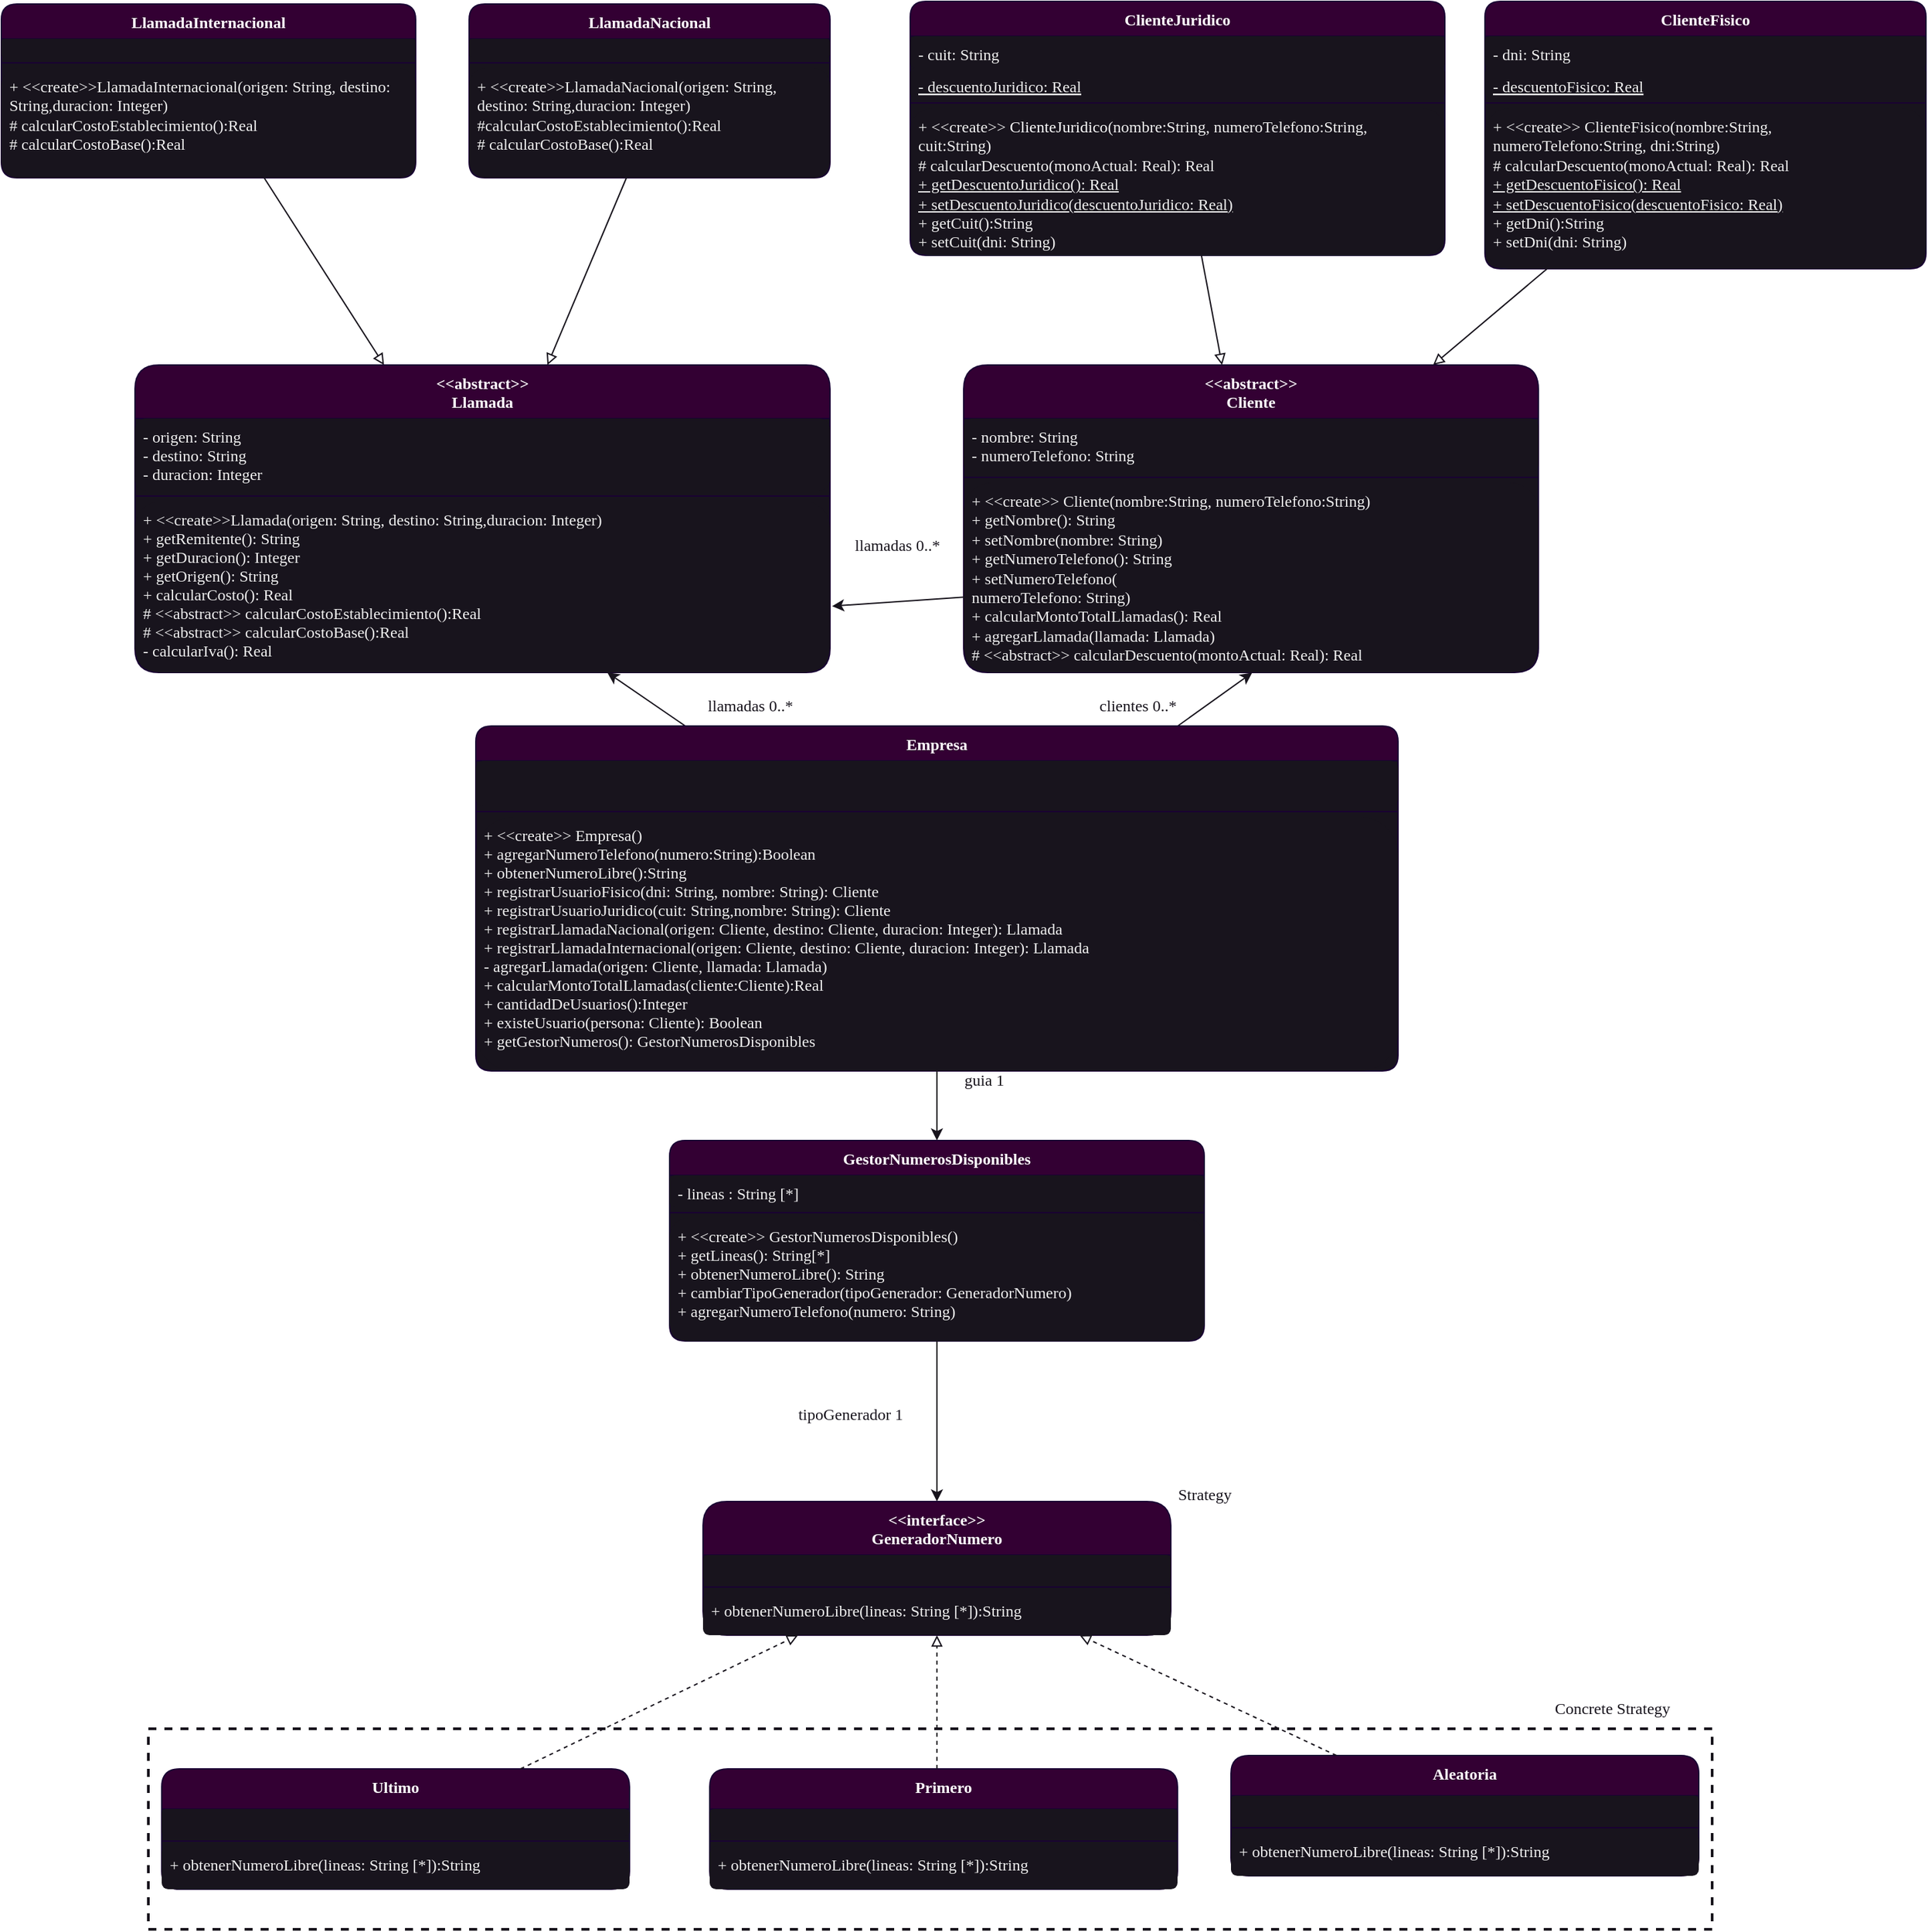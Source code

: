 <mxfile>
    <diagram id="ZDwx_2lt21PSLHX_r7NO" name="Page-1">
        <mxGraphModel dx="2689" dy="1533" grid="1" gridSize="10" guides="1" tooltips="1" connect="1" arrows="1" fold="1" page="1" pageScale="1" pageWidth="1169" pageHeight="827" background="#ffffff" math="0" shadow="0">
            <root>
                <mxCell id="0"/>
                <mxCell id="1" parent="0"/>
                <mxCell id="7" value="GestorNumerosDisponibles" style="swimlane;fontStyle=1;align=center;verticalAlign=top;childLayout=stackLayout;horizontal=1;startSize=26;horizontalStack=0;resizeParent=1;resizeParentMax=0;resizeLast=0;collapsible=1;marginBottom=0;fontFamily=JetBrains Mono;fontSource=https%3A%2F%2Ffonts.googleapis.com%2Fcss%3Ffamily%3DJetBrains%2BMono;swimlaneFillColor=#18141D;fillColor=#330033;fontColor=#ffffff;strokeColor=#190033;rounded=1;" parent="1" vertex="1">
                    <mxGeometry x="120" y="670" width="400" height="150" as="geometry"/>
                </mxCell>
                <mxCell id="8" value="- lineas : String [*]" style="text;strokeColor=none;fillColor=#18141D;align=left;verticalAlign=top;spacingLeft=4;spacingRight=4;overflow=hidden;rotatable=0;points=[[0,0.5],[1,0.5]];portConstraint=eastwest;fontFamily=JetBrains Mono;fontSource=https%3A%2F%2Ffonts.googleapis.com%2Fcss%3Ffamily%3DJetBrains%2BMono;rounded=1;fontColor=#F0F0F0;" parent="7" vertex="1">
                    <mxGeometry y="26" width="400" height="24" as="geometry"/>
                </mxCell>
                <mxCell id="9" value="" style="line;strokeWidth=1;fillColor=none;align=left;verticalAlign=middle;spacingTop=-1;spacingLeft=3;spacingRight=3;rotatable=0;labelPosition=right;points=[];portConstraint=eastwest;strokeColor=inherit;fontFamily=JetBrains Mono;fontSource=https%3A%2F%2Ffonts.googleapis.com%2Fcss%3Ffamily%3DJetBrains%2BMono;rounded=1;" parent="7" vertex="1">
                    <mxGeometry y="50" width="400" height="8" as="geometry"/>
                </mxCell>
                <mxCell id="10" value="+ &lt;&lt;create&gt;&gt; GestorNumerosDisponibles()&#10;+ getLineas(): String[*]&#10;+ obtenerNumeroLibre(): String&#10;+ cambiarTipoGenerador(tipoGenerador: GeneradorNumero)&#10;+ agregarNumeroTelefono(numero: String)" style="text;strokeColor=none;fillColor=#18141D;align=left;verticalAlign=top;spacingLeft=4;spacingRight=4;overflow=hidden;rotatable=0;points=[[0,0.5],[1,0.5]];portConstraint=eastwest;fontFamily=JetBrains Mono;fontSource=https%3A%2F%2Ffonts.googleapis.com%2Fcss%3Ffamily%3DJetBrains%2BMono;rounded=1;fontColor=#F0F0F0;" parent="7" vertex="1">
                    <mxGeometry y="58" width="400" height="92" as="geometry"/>
                </mxCell>
                <mxCell id="12" value="&lt;&lt;abstract&gt;&gt;&#10;Llamada" style="swimlane;fontStyle=1;align=center;verticalAlign=top;childLayout=stackLayout;horizontal=1;startSize=40;horizontalStack=0;resizeParent=1;resizeParentMax=0;resizeLast=0;collapsible=1;marginBottom=0;fontFamily=JetBrains Mono;fontSource=https%3A%2F%2Ffonts.googleapis.com%2Fcss%3Ffamily%3DJetBrains%2BMono;swimlaneFillColor=#18141D;fillColor=#330033;fontColor=#ffffff;strokeColor=#190033;rounded=1;" parent="1" vertex="1">
                    <mxGeometry x="-280" y="90" width="520" height="230" as="geometry"/>
                </mxCell>
                <mxCell id="13" value="- origen: String&#10;- destino: String&#10;- duracion: Integer" style="text;strokeColor=none;fillColor=#18141D;align=left;verticalAlign=top;spacingLeft=4;spacingRight=4;overflow=hidden;rotatable=0;points=[[0,0.5],[1,0.5]];portConstraint=eastwest;fontFamily=JetBrains Mono;fontSource=https%3A%2F%2Ffonts.googleapis.com%2Fcss%3Ffamily%3DJetBrains%2BMono;rounded=1;fontColor=#F0F0F0;" parent="12" vertex="1">
                    <mxGeometry y="40" width="520" height="54" as="geometry"/>
                </mxCell>
                <mxCell id="14" value="" style="line;strokeWidth=1;fillColor=none;align=left;verticalAlign=middle;spacingTop=-1;spacingLeft=3;spacingRight=3;rotatable=0;labelPosition=right;points=[];portConstraint=eastwest;strokeColor=inherit;fontFamily=JetBrains Mono;fontSource=https%3A%2F%2Ffonts.googleapis.com%2Fcss%3Ffamily%3DJetBrains%2BMono;rounded=1;" parent="12" vertex="1">
                    <mxGeometry y="94" width="520" height="8" as="geometry"/>
                </mxCell>
                <mxCell id="15" value="+ &lt;&lt;create&gt;&gt;Llamada(origen: String, destino: String,duracion: Integer)&#10;+ getRemitente(): String&#10;+ getDuracion(): Integer&#10;+ getOrigen(): String&#10;+ calcularCosto(): Real&#10;# &lt;&lt;abstract&gt;&gt; calcularCostoEstablecimiento():Real&#10;# &lt;&lt;abstract&gt;&gt; calcularCostoBase():Real&#10;- calcularIva(): Real" style="text;strokeColor=none;fillColor=#18141D;align=left;verticalAlign=top;spacingLeft=4;spacingRight=4;overflow=hidden;rotatable=0;points=[[0,0.5],[1,0.5]];portConstraint=eastwest;fontFamily=JetBrains Mono;fontSource=https%3A%2F%2Ffonts.googleapis.com%2Fcss%3Ffamily%3DJetBrains%2BMono;rounded=1;fontColor=#F0F0F0;" parent="12" vertex="1">
                    <mxGeometry y="102" width="520" height="128" as="geometry"/>
                </mxCell>
                <mxCell id="16" value="&lt;&lt;abstract&gt;&gt;&#10;Cliente" style="swimlane;fontStyle=1;align=center;verticalAlign=top;childLayout=stackLayout;horizontal=1;startSize=40;horizontalStack=0;resizeParent=1;resizeParentMax=0;resizeLast=0;collapsible=1;marginBottom=0;fontFamily=JetBrains Mono;fontSource=https%3A%2F%2Ffonts.googleapis.com%2Fcss%3Ffamily%3DJetBrains%2BMono;swimlaneFillColor=#18141D;fillColor=#330033;fontColor=#ffffff;strokeColor=#190033;gradientColor=none;rounded=1;labelBackgroundColor=none;labelBorderColor=none;" parent="1" vertex="1">
                    <mxGeometry x="340" y="90" width="430" height="230" as="geometry"/>
                </mxCell>
                <mxCell id="17" value="- nombre: String&#10;- numeroTelefono: String" style="text;strokeColor=none;fillColor=#18141D;align=left;verticalAlign=top;spacingLeft=4;spacingRight=4;overflow=hidden;rotatable=0;points=[[0,0.5],[1,0.5]];portConstraint=eastwest;fontFamily=JetBrains Mono;fontSource=https%3A%2F%2Ffonts.googleapis.com%2Fcss%3Ffamily%3DJetBrains%2BMono;rounded=1;fontColor=#F0F0F0;" parent="16" vertex="1">
                    <mxGeometry y="40" width="430" height="40" as="geometry"/>
                </mxCell>
                <mxCell id="18" value="" style="line;strokeWidth=1;fillColor=none;align=left;verticalAlign=middle;spacingTop=-1;spacingLeft=3;spacingRight=3;rotatable=0;labelPosition=right;points=[];portConstraint=eastwest;strokeColor=inherit;fontFamily=JetBrains Mono;fontSource=https%3A%2F%2Ffonts.googleapis.com%2Fcss%3Ffamily%3DJetBrains%2BMono;rounded=1;" parent="16" vertex="1">
                    <mxGeometry y="80" width="430" height="8" as="geometry"/>
                </mxCell>
                <mxCell id="19" value="+ &amp;lt;&amp;lt;create&amp;gt;&amp;gt; Cliente(nombre:String, numeroTelefono:String)&lt;br&gt;+ getNombre(): String&lt;br&gt;+ setNombre(nombre: String)&lt;br&gt;+ getNumeroTelefono(): String&lt;br&gt;+ setNumeroTelefono(&lt;br&gt;numeroTelefono: String)&lt;br&gt;+ calcularMontoTotalLlamadas(): Real&lt;br&gt;+ agregarLlamada(llamada: Llamada)&lt;br&gt;# &amp;lt;&amp;lt;abstract&amp;gt;&amp;gt; calcularDescuento(montoActual: Real): Real" style="text;strokeColor=none;fillColor=#18141D;align=left;verticalAlign=top;spacingLeft=4;spacingRight=4;overflow=hidden;rotatable=0;points=[[0,0.5],[1,0.5]];portConstraint=eastwest;fontFamily=JetBrains Mono;fontSource=https%3A%2F%2Ffonts.googleapis.com%2Fcss%3Ffamily%3DJetBrains%2BMono;rounded=1;labelBackgroundColor=none;labelBorderColor=none;html=1;fontColor=#F0F0F0;" parent="16" vertex="1">
                    <mxGeometry y="88" width="430" height="142" as="geometry"/>
                </mxCell>
                <mxCell id="40" style="edgeStyle=none;html=1;labelBackgroundColor=#FFFFFF;strokeColor=#18141D;fontColor=#F0F0F0;" parent="1" source="20" target="15" edge="1">
                    <mxGeometry relative="1" as="geometry"/>
                </mxCell>
                <mxCell id="41" style="edgeStyle=none;html=1;entryX=0.502;entryY=1.001;entryDx=0;entryDy=0;entryPerimeter=0;labelBackgroundColor=#FFFFFF;strokeColor=#18141D;fontColor=#F0F0F0;" parent="1" source="20" target="19" edge="1">
                    <mxGeometry relative="1" as="geometry"/>
                </mxCell>
                <mxCell id="20" value="Empresa" style="swimlane;fontStyle=1;align=center;verticalAlign=top;childLayout=stackLayout;horizontal=1;startSize=26;horizontalStack=0;resizeParent=1;resizeParentMax=0;resizeLast=0;collapsible=1;marginBottom=0;fontFamily=JetBrains Mono;fontSource=https%3A%2F%2Ffonts.googleapis.com%2Fcss%3Ffamily%3DJetBrains%2BMono;swimlaneFillColor=#18141D;fillColor=#330033;fontColor=#FFFFFF;strokeColor=#190033;rounded=1;" parent="1" vertex="1">
                    <mxGeometry x="-25" y="360" width="690" height="258" as="geometry"/>
                </mxCell>
                <mxCell id="21" value="" style="text;strokeColor=none;fillColor=#18141D;align=left;verticalAlign=top;spacingLeft=4;spacingRight=4;overflow=hidden;rotatable=0;points=[[0,0.5],[1,0.5]];portConstraint=eastwest;fontFamily=JetBrains Mono;fontSource=https%3A%2F%2Ffonts.googleapis.com%2Fcss%3Ffamily%3DJetBrains%2BMono;rounded=1;fontColor=#F0F0F0;" parent="20" vertex="1">
                    <mxGeometry y="26" width="690" height="34" as="geometry"/>
                </mxCell>
                <mxCell id="22" value="" style="line;strokeWidth=1;fillColor=none;align=left;verticalAlign=middle;spacingTop=-1;spacingLeft=3;spacingRight=3;rotatable=0;labelPosition=right;points=[];portConstraint=eastwest;strokeColor=inherit;fontFamily=JetBrains Mono;fontSource=https%3A%2F%2Ffonts.googleapis.com%2Fcss%3Ffamily%3DJetBrains%2BMono;rounded=1;" parent="20" vertex="1">
                    <mxGeometry y="60" width="690" height="8" as="geometry"/>
                </mxCell>
                <mxCell id="23" value="+ &lt;&lt;create&gt;&gt; Empresa()&#10;+ agregarNumeroTelefono(numero:String):Boolean&#10;+ obtenerNumeroLibre():String&#10;+ registrarUsuarioFisico(dni: String, nombre: String): Cliente&#10;+ registrarUsuarioJuridico(cuit: String,nombre: String): Cliente&#10;+ registrarLlamadaNacional(origen: Cliente, destino: Cliente, duracion: Integer): Llamada&#10;+ registrarLlamadaInternacional(origen: Cliente, destino: Cliente, duracion: Integer): Llamada&#10;- agregarLlamada(origen: Cliente, llamada: Llamada)&#10;+ calcularMontoTotalLlamadas(cliente:Cliente):Real&#10;+ cantidadDeUsuarios():Integer&#10;+ existeUsuario(persona: Cliente): Boolean&#10;+ getGestorNumeros(): GestorNumerosDisponibles" style="text;strokeColor=none;fillColor=#18141D;align=left;verticalAlign=top;spacingLeft=4;spacingRight=4;overflow=hidden;rotatable=0;points=[[0,0.5],[1,0.5]];portConstraint=eastwest;fontFamily=JetBrains Mono;fontSource=https%3A%2F%2Ffonts.googleapis.com%2Fcss%3Ffamily%3DJetBrains%2BMono;rounded=1;shadow=0;glass=0;fontColor=#F0F0F0;" parent="20" vertex="1">
                    <mxGeometry y="68" width="690" height="190" as="geometry"/>
                </mxCell>
                <mxCell id="25" value="llamadas 0..*" style="text;html=1;align=center;verticalAlign=middle;resizable=0;points=[];autosize=1;strokeColor=none;fillColor=none;fontFamily=JetBrains Mono;fontColor=#18141D;fontSource=https%3A%2F%2Ffonts.googleapis.com%2Fcss%3Ffamily%3DJetBrains%2BMono;rounded=1;" parent="1" vertex="1">
                    <mxGeometry x="230" y="210" width="120" height="30" as="geometry"/>
                </mxCell>
                <mxCell id="30" style="edgeStyle=none;html=1;entryX=1.003;entryY=0.612;entryDx=0;entryDy=0;entryPerimeter=0;fontFamily=JetBrains Mono;fontSource=https%3A%2F%2Ffonts.googleapis.com%2Fcss%3Ffamily%3DJetBrains%2BMono;fontColor=#FFFFFF;labelBackgroundColor=#FFFFFF;rounded=1;strokeColor=#18141D;" parent="1" source="19" target="15" edge="1">
                    <mxGeometry relative="1" as="geometry"/>
                </mxCell>
                <mxCell id="33" value="clientes 0..*" style="text;html=1;align=center;verticalAlign=middle;resizable=0;points=[];autosize=1;strokeColor=none;fillColor=none;fontFamily=JetBrains Mono;fontColor=#18141D;fontSource=https%3A%2F%2Ffonts.googleapis.com%2Fcss%3Ffamily%3DJetBrains%2BMono;rounded=1;" parent="1" vertex="1">
                    <mxGeometry x="410" y="330" width="120" height="30" as="geometry"/>
                </mxCell>
                <mxCell id="37" value="guia 1" style="text;html=1;align=center;verticalAlign=middle;resizable=0;points=[];autosize=1;strokeColor=none;fillColor=none;fontFamily=JetBrains Mono;fontColor=#18141D;fontSource=https%3A%2F%2Ffonts.googleapis.com%2Fcss%3Ffamily%3DJetBrains%2BMono;rounded=1;" parent="1" vertex="1">
                    <mxGeometry x="320" y="610" width="70" height="30" as="geometry"/>
                </mxCell>
                <mxCell id="38" value="llamadas 0..*" style="text;html=1;align=center;verticalAlign=middle;resizable=0;points=[];autosize=1;strokeColor=none;fillColor=none;fontFamily=JetBrains Mono;fontColor=#18141D;fontSource=https%3A%2F%2Ffonts.googleapis.com%2Fcss%3Ffamily%3DJetBrains%2BMono;rounded=1;labelBackgroundColor=none;" parent="1" vertex="1">
                    <mxGeometry x="120" y="330" width="120" height="30" as="geometry"/>
                </mxCell>
                <mxCell id="42" style="edgeStyle=none;html=1;labelBackgroundColor=#FFFFFF;strokeColor=#18141D;fontColor=#18141D;" parent="1" source="23" target="7" edge="1">
                    <mxGeometry relative="1" as="geometry"/>
                </mxCell>
                <mxCell id="43" value="&lt;&lt;interface&gt;&gt;&#10;GeneradorNumero" style="swimlane;fontStyle=1;align=center;verticalAlign=top;childLayout=stackLayout;horizontal=1;startSize=40;horizontalStack=0;resizeParent=1;resizeParentMax=0;resizeLast=0;collapsible=1;marginBottom=0;fontFamily=JetBrains Mono;fontSource=https%3A%2F%2Ffonts.googleapis.com%2Fcss%3Ffamily%3DJetBrains%2BMono;swimlaneFillColor=#18141D;fillColor=#330033;fontColor=#ffffff;strokeColor=#190033;rounded=1;" parent="1" vertex="1">
                    <mxGeometry x="145" y="940" width="350" height="100" as="geometry"/>
                </mxCell>
                <mxCell id="44" value="" style="text;strokeColor=none;fillColor=#18141D;align=left;verticalAlign=top;spacingLeft=4;spacingRight=4;overflow=hidden;rotatable=0;points=[[0,0.5],[1,0.5]];portConstraint=eastwest;fontFamily=JetBrains Mono;fontSource=https%3A%2F%2Ffonts.googleapis.com%2Fcss%3Ffamily%3DJetBrains%2BMono;rounded=1;fontColor=#F0F0F0;" parent="43" vertex="1">
                    <mxGeometry y="40" width="350" height="20" as="geometry"/>
                </mxCell>
                <mxCell id="45" value="" style="line;strokeWidth=1;fillColor=none;align=left;verticalAlign=middle;spacingTop=-1;spacingLeft=3;spacingRight=3;rotatable=0;labelPosition=right;points=[];portConstraint=eastwest;strokeColor=inherit;fontFamily=JetBrains Mono;fontSource=https%3A%2F%2Ffonts.googleapis.com%2Fcss%3Ffamily%3DJetBrains%2BMono;rounded=1;" parent="43" vertex="1">
                    <mxGeometry y="60" width="350" height="8" as="geometry"/>
                </mxCell>
                <mxCell id="46" value="+ obtenerNumeroLibre(lineas: String [*]):String" style="text;strokeColor=none;fillColor=#18141D;align=left;verticalAlign=top;spacingLeft=4;spacingRight=4;overflow=hidden;rotatable=0;points=[[0,0.5],[1,0.5]];portConstraint=eastwest;fontFamily=JetBrains Mono;fontSource=https%3A%2F%2Ffonts.googleapis.com%2Fcss%3Ffamily%3DJetBrains%2BMono;rounded=1;fontColor=#F0F0F0;" parent="43" vertex="1">
                    <mxGeometry y="68" width="350" height="32" as="geometry"/>
                </mxCell>
                <mxCell id="47" style="edgeStyle=none;html=1;labelBackgroundColor=#FFFFFF;strokeColor=#18141D;fontColor=#18141D;" parent="1" source="7" target="43" edge="1">
                    <mxGeometry relative="1" as="geometry">
                        <mxPoint x="470" y="730" as="sourcePoint"/>
                        <mxPoint x="470" y="800" as="targetPoint"/>
                    </mxGeometry>
                </mxCell>
                <mxCell id="48" value="tipoGenerador 1" style="text;html=1;align=center;verticalAlign=middle;resizable=0;points=[];autosize=1;strokeColor=none;fillColor=none;fontFamily=JetBrains Mono;fontColor=#18141D;fontSource=https%3A%2F%2Ffonts.googleapis.com%2Fcss%3Ffamily%3DJetBrains%2BMono;rounded=1;" parent="1" vertex="1">
                    <mxGeometry x="190" y="860" width="130" height="30" as="geometry"/>
                </mxCell>
                <mxCell id="49" value="Primero" style="swimlane;fontStyle=1;align=center;verticalAlign=top;childLayout=stackLayout;horizontal=1;startSize=30;horizontalStack=0;resizeParent=1;resizeParentMax=0;resizeLast=0;collapsible=1;marginBottom=0;fontFamily=JetBrains Mono;fontSource=https%3A%2F%2Ffonts.googleapis.com%2Fcss%3Ffamily%3DJetBrains%2BMono;swimlaneFillColor=#18141D;fillColor=#330033;fontColor=#ffffff;strokeColor=#190033;rounded=1;" parent="1" vertex="1">
                    <mxGeometry x="150" y="1140" width="350" height="90" as="geometry"/>
                </mxCell>
                <mxCell id="61" style="edgeStyle=none;html=1;labelBackgroundColor=#FFFFFF;strokeColor=#18141D;fontColor=#18141D;exitX=1;exitY=0.5;exitDx=0;exitDy=0;endArrow=block;endFill=0;dashed=1;" parent="49" target="43" edge="1">
                    <mxGeometry relative="1" as="geometry">
                        <mxPoint x="170" as="sourcePoint"/>
                        <mxPoint x="360" as="targetPoint"/>
                    </mxGeometry>
                </mxCell>
                <mxCell id="50" value="" style="text;strokeColor=none;fillColor=#18141D;align=left;verticalAlign=top;spacingLeft=4;spacingRight=4;overflow=hidden;rotatable=0;points=[[0,0.5],[1,0.5]];portConstraint=eastwest;fontFamily=JetBrains Mono;fontSource=https%3A%2F%2Ffonts.googleapis.com%2Fcss%3Ffamily%3DJetBrains%2BMono;rounded=1;fontColor=#F0F0F0;" parent="49" vertex="1">
                    <mxGeometry y="30" width="350" height="20" as="geometry"/>
                </mxCell>
                <mxCell id="51" value="" style="line;strokeWidth=1;fillColor=none;align=left;verticalAlign=middle;spacingTop=-1;spacingLeft=3;spacingRight=3;rotatable=0;labelPosition=right;points=[];portConstraint=eastwest;strokeColor=inherit;fontFamily=JetBrains Mono;fontSource=https%3A%2F%2Ffonts.googleapis.com%2Fcss%3Ffamily%3DJetBrains%2BMono;rounded=1;" parent="49" vertex="1">
                    <mxGeometry y="50" width="350" height="8" as="geometry"/>
                </mxCell>
                <mxCell id="52" value="+ obtenerNumeroLibre(lineas: String [*]):String" style="text;strokeColor=none;fillColor=#18141D;align=left;verticalAlign=top;spacingLeft=4;spacingRight=4;overflow=hidden;rotatable=0;points=[[0,0.5],[1,0.5]];portConstraint=eastwest;fontFamily=JetBrains Mono;fontSource=https%3A%2F%2Ffonts.googleapis.com%2Fcss%3Ffamily%3DJetBrains%2BMono;rounded=1;fontColor=#F0F0F0;" parent="49" vertex="1">
                    <mxGeometry y="58" width="350" height="32" as="geometry"/>
                </mxCell>
                <mxCell id="53" value="Ultimo" style="swimlane;fontStyle=1;align=center;verticalAlign=top;childLayout=stackLayout;horizontal=1;startSize=30;horizontalStack=0;resizeParent=1;resizeParentMax=0;resizeLast=0;collapsible=1;marginBottom=0;fontFamily=JetBrains Mono;fontSource=https%3A%2F%2Ffonts.googleapis.com%2Fcss%3Ffamily%3DJetBrains%2BMono;swimlaneFillColor=#18141D;fillColor=#330033;fontColor=#ffffff;strokeColor=#190033;rounded=1;" parent="1" vertex="1">
                    <mxGeometry x="-260" y="1140" width="350" height="90" as="geometry"/>
                </mxCell>
                <mxCell id="54" value="" style="text;strokeColor=none;fillColor=#18141D;align=left;verticalAlign=top;spacingLeft=4;spacingRight=4;overflow=hidden;rotatable=0;points=[[0,0.5],[1,0.5]];portConstraint=eastwest;fontFamily=JetBrains Mono;fontSource=https%3A%2F%2Ffonts.googleapis.com%2Fcss%3Ffamily%3DJetBrains%2BMono;rounded=1;fontColor=#F0F0F0;" parent="53" vertex="1">
                    <mxGeometry y="30" width="350" height="20" as="geometry"/>
                </mxCell>
                <mxCell id="55" value="" style="line;strokeWidth=1;fillColor=none;align=left;verticalAlign=middle;spacingTop=-1;spacingLeft=3;spacingRight=3;rotatable=0;labelPosition=right;points=[];portConstraint=eastwest;strokeColor=inherit;fontFamily=JetBrains Mono;fontSource=https%3A%2F%2Ffonts.googleapis.com%2Fcss%3Ffamily%3DJetBrains%2BMono;rounded=1;" parent="53" vertex="1">
                    <mxGeometry y="50" width="350" height="8" as="geometry"/>
                </mxCell>
                <mxCell id="56" value="+ obtenerNumeroLibre(lineas: String [*]):String" style="text;strokeColor=none;fillColor=#18141D;align=left;verticalAlign=top;spacingLeft=4;spacingRight=4;overflow=hidden;rotatable=0;points=[[0,0.5],[1,0.5]];portConstraint=eastwest;fontFamily=JetBrains Mono;fontSource=https%3A%2F%2Ffonts.googleapis.com%2Fcss%3Ffamily%3DJetBrains%2BMono;rounded=1;fontColor=#F0F0F0;" parent="53" vertex="1">
                    <mxGeometry y="58" width="350" height="32" as="geometry"/>
                </mxCell>
                <mxCell id="57" value="Aleatoria" style="swimlane;fontStyle=1;align=center;verticalAlign=top;childLayout=stackLayout;horizontal=1;startSize=30;horizontalStack=0;resizeParent=1;resizeParentMax=0;resizeLast=0;collapsible=1;marginBottom=0;fontFamily=JetBrains Mono;fontSource=https%3A%2F%2Ffonts.googleapis.com%2Fcss%3Ffamily%3DJetBrains%2BMono;swimlaneFillColor=#18141D;fillColor=#330033;fontColor=#ffffff;strokeColor=#190033;rounded=1;" parent="1" vertex="1">
                    <mxGeometry x="540" y="1130" width="350" height="90" as="geometry"/>
                </mxCell>
                <mxCell id="58" value="" style="text;strokeColor=none;fillColor=#18141D;align=left;verticalAlign=top;spacingLeft=4;spacingRight=4;overflow=hidden;rotatable=0;points=[[0,0.5],[1,0.5]];portConstraint=eastwest;fontFamily=JetBrains Mono;fontSource=https%3A%2F%2Ffonts.googleapis.com%2Fcss%3Ffamily%3DJetBrains%2BMono;rounded=1;fontColor=#F0F0F0;" parent="57" vertex="1">
                    <mxGeometry y="30" width="350" height="20" as="geometry"/>
                </mxCell>
                <mxCell id="59" value="" style="line;strokeWidth=1;fillColor=none;align=left;verticalAlign=middle;spacingTop=-1;spacingLeft=3;spacingRight=3;rotatable=0;labelPosition=right;points=[];portConstraint=eastwest;strokeColor=inherit;fontFamily=JetBrains Mono;fontSource=https%3A%2F%2Ffonts.googleapis.com%2Fcss%3Ffamily%3DJetBrains%2BMono;rounded=1;" parent="57" vertex="1">
                    <mxGeometry y="50" width="350" height="8" as="geometry"/>
                </mxCell>
                <mxCell id="60" value="+ obtenerNumeroLibre(lineas: String [*]):String" style="text;strokeColor=none;fillColor=#18141D;align=left;verticalAlign=top;spacingLeft=4;spacingRight=4;overflow=hidden;rotatable=0;points=[[0,0.5],[1,0.5]];portConstraint=eastwest;fontFamily=JetBrains Mono;fontSource=https%3A%2F%2Ffonts.googleapis.com%2Fcss%3Ffamily%3DJetBrains%2BMono;rounded=1;fontColor=#F0F0F0;" parent="57" vertex="1">
                    <mxGeometry y="58" width="350" height="32" as="geometry"/>
                </mxCell>
                <mxCell id="62" style="edgeStyle=none;html=1;labelBackgroundColor=#FFFFFF;strokeColor=#18141D;fontColor=#18141D;endArrow=block;endFill=0;dashed=1;" parent="1" source="53" target="43" edge="1">
                    <mxGeometry relative="1" as="geometry">
                        <mxPoint x="479.76" y="890" as="sourcePoint"/>
                        <mxPoint x="479.66" y="789.992" as="targetPoint"/>
                    </mxGeometry>
                </mxCell>
                <mxCell id="63" style="edgeStyle=none;html=1;labelBackgroundColor=#FFFFFF;strokeColor=#18141D;fontColor=#18141D;endArrow=block;endFill=0;dashed=1;" parent="1" source="57" target="43" edge="1">
                    <mxGeometry relative="1" as="geometry">
                        <mxPoint x="1230.0" y="890" as="sourcePoint"/>
                        <mxPoint x="990" y="820" as="targetPoint"/>
                    </mxGeometry>
                </mxCell>
                <mxCell id="65" value="LlamadaNacional" style="swimlane;fontStyle=1;align=center;verticalAlign=top;childLayout=stackLayout;horizontal=1;startSize=26;horizontalStack=0;resizeParent=1;resizeParentMax=0;resizeLast=0;collapsible=1;marginBottom=0;fontFamily=JetBrains Mono;fontSource=https%3A%2F%2Ffonts.googleapis.com%2Fcss%3Ffamily%3DJetBrains%2BMono;swimlaneFillColor=#18141D;fillColor=#330033;fontColor=#ffffff;strokeColor=#190033;rounded=1;" parent="1" vertex="1">
                    <mxGeometry x="-30" y="-180" width="270" height="130" as="geometry"/>
                </mxCell>
                <mxCell id="66" value="" style="text;strokeColor=none;fillColor=#18141D;align=left;verticalAlign=top;spacingLeft=4;spacingRight=4;overflow=hidden;rotatable=0;points=[[0,0.5],[1,0.5]];portConstraint=eastwest;fontFamily=JetBrains Mono;fontSource=https%3A%2F%2Ffonts.googleapis.com%2Fcss%3Ffamily%3DJetBrains%2BMono;rounded=1;fontColor=#F0F0F0;fontStyle=4" parent="65" vertex="1">
                    <mxGeometry y="26" width="270" height="14" as="geometry"/>
                </mxCell>
                <mxCell id="67" value="" style="line;strokeWidth=1;fillColor=none;align=left;verticalAlign=middle;spacingTop=-1;spacingLeft=3;spacingRight=3;rotatable=0;labelPosition=right;points=[];portConstraint=eastwest;strokeColor=inherit;fontFamily=JetBrains Mono;fontSource=https%3A%2F%2Ffonts.googleapis.com%2Fcss%3Ffamily%3DJetBrains%2BMono;rounded=1;" parent="65" vertex="1">
                    <mxGeometry y="40" width="270" height="8" as="geometry"/>
                </mxCell>
                <mxCell id="68" value="+ &lt;&lt;create&gt;&gt;LlamadaNacional(origen: String, destino: String,duracion: Integer)&#10;#calcularCostoEstablecimiento():Real&#10;# calcularCostoBase():Real" style="text;strokeColor=none;fillColor=#18141D;align=left;verticalAlign=top;spacingLeft=4;spacingRight=4;overflow=hidden;rotatable=0;points=[[0,0.5],[1,0.5]];portConstraint=eastwest;fontFamily=JetBrains Mono;fontSource=https%3A%2F%2Ffonts.googleapis.com%2Fcss%3Ffamily%3DJetBrains%2BMono;rounded=1;fontColor=#F0F0F0;whiteSpace=wrap;" parent="65" vertex="1">
                    <mxGeometry y="48" width="270" height="82" as="geometry"/>
                </mxCell>
                <mxCell id="69" value="LlamadaInternacional" style="swimlane;fontStyle=1;align=center;verticalAlign=top;childLayout=stackLayout;horizontal=1;startSize=26;horizontalStack=0;resizeParent=1;resizeParentMax=0;resizeLast=0;collapsible=1;marginBottom=0;fontFamily=JetBrains Mono;fontSource=https%3A%2F%2Ffonts.googleapis.com%2Fcss%3Ffamily%3DJetBrains%2BMono;swimlaneFillColor=#18141D;fillColor=#330033;fontColor=#ffffff;strokeColor=#190033;rounded=1;whiteSpace=wrap;" parent="1" vertex="1">
                    <mxGeometry x="-380" y="-180" width="310" height="130" as="geometry"/>
                </mxCell>
                <mxCell id="70" value="" style="text;strokeColor=none;fillColor=#18141D;align=left;verticalAlign=top;spacingLeft=4;spacingRight=4;overflow=hidden;rotatable=0;points=[[0,0.5],[1,0.5]];portConstraint=eastwest;fontFamily=JetBrains Mono;fontSource=https%3A%2F%2Ffonts.googleapis.com%2Fcss%3Ffamily%3DJetBrains%2BMono;rounded=1;fontColor=#F0F0F0;fontStyle=4" parent="69" vertex="1">
                    <mxGeometry y="26" width="310" height="14" as="geometry"/>
                </mxCell>
                <mxCell id="71" value="" style="line;strokeWidth=1;fillColor=none;align=left;verticalAlign=middle;spacingTop=-1;spacingLeft=3;spacingRight=3;rotatable=0;labelPosition=right;points=[];portConstraint=eastwest;strokeColor=inherit;fontFamily=JetBrains Mono;fontSource=https%3A%2F%2Ffonts.googleapis.com%2Fcss%3Ffamily%3DJetBrains%2BMono;rounded=1;" parent="69" vertex="1">
                    <mxGeometry y="40" width="310" height="8" as="geometry"/>
                </mxCell>
                <mxCell id="72" value="+ &lt;&lt;create&gt;&gt;LlamadaInternacional(origen: String, destino: String,duracion: Integer)&#10;# calcularCostoEstablecimiento():Real&#10;# calcularCostoBase():Real" style="text;strokeColor=none;fillColor=#18141D;align=left;verticalAlign=top;spacingLeft=4;spacingRight=4;overflow=hidden;rotatable=0;points=[[0,0.5],[1,0.5]];portConstraint=eastwest;fontFamily=JetBrains Mono;fontSource=https%3A%2F%2Ffonts.googleapis.com%2Fcss%3Ffamily%3DJetBrains%2BMono;rounded=1;fontColor=#F0F0F0;whiteSpace=wrap;" parent="69" vertex="1">
                    <mxGeometry y="48" width="310" height="82" as="geometry"/>
                </mxCell>
                <mxCell id="73" style="edgeStyle=none;html=1;labelBackgroundColor=#FFFFFF;strokeColor=#18141D;fontColor=#F0F0F0;endArrow=block;endFill=0;" parent="1" source="69" target="12" edge="1">
                    <mxGeometry relative="1" as="geometry">
                        <mxPoint x="-14.7" y="36.66" as="sourcePoint"/>
                        <mxPoint x="-70" y="-50" as="targetPoint"/>
                    </mxGeometry>
                </mxCell>
                <mxCell id="74" style="edgeStyle=none;html=1;labelBackgroundColor=#FFFFFF;strokeColor=#18141D;fontColor=#F0F0F0;endArrow=block;endFill=0;" parent="1" source="68" target="12" edge="1">
                    <mxGeometry relative="1" as="geometry">
                        <mxPoint x="-2.08" y="-70.004" as="sourcePoint"/>
                        <mxPoint x="120" y="13.34" as="targetPoint"/>
                    </mxGeometry>
                </mxCell>
                <mxCell id="75" value="ClienteFisico" style="swimlane;fontStyle=1;align=center;verticalAlign=top;childLayout=stackLayout;horizontal=1;startSize=26;horizontalStack=0;resizeParent=1;resizeParentMax=0;resizeLast=0;collapsible=1;marginBottom=0;fontFamily=JetBrains Mono;fontSource=https%3A%2F%2Ffonts.googleapis.com%2Fcss%3Ffamily%3DJetBrains%2BMono;swimlaneFillColor=#18141D;fillColor=#330033;fontColor=#ffffff;strokeColor=#190033;gradientColor=none;rounded=1;labelBackgroundColor=none;labelBorderColor=none;" parent="1" vertex="1">
                    <mxGeometry x="730" y="-182" width="330" height="200" as="geometry"/>
                </mxCell>
                <mxCell id="76" value="- dni: String" style="text;strokeColor=none;fillColor=#18141D;align=left;verticalAlign=top;spacingLeft=4;spacingRight=4;overflow=hidden;rotatable=0;points=[[0,0.5],[1,0.5]];portConstraint=eastwest;fontFamily=JetBrains Mono;fontSource=https%3A%2F%2Ffonts.googleapis.com%2Fcss%3Ffamily%3DJetBrains%2BMono;rounded=1;fontColor=#F0F0F0;" parent="75" vertex="1">
                    <mxGeometry y="26" width="330" height="24" as="geometry"/>
                </mxCell>
                <mxCell id="89" value="- descuentoFisico: Real" style="text;strokeColor=none;fillColor=#18141D;align=left;verticalAlign=top;spacingLeft=4;spacingRight=4;overflow=hidden;rotatable=0;points=[[0,0.5],[1,0.5]];portConstraint=eastwest;fontFamily=JetBrains Mono;fontSource=https%3A%2F%2Ffonts.googleapis.com%2Fcss%3Ffamily%3DJetBrains%2BMono;rounded=1;fontColor=#F0F0F0;fontStyle=4" parent="75" vertex="1">
                    <mxGeometry y="50" width="330" height="22" as="geometry"/>
                </mxCell>
                <mxCell id="77" value="" style="line;strokeWidth=1;fillColor=none;align=left;verticalAlign=middle;spacingTop=-1;spacingLeft=3;spacingRight=3;rotatable=0;labelPosition=right;points=[];portConstraint=eastwest;strokeColor=inherit;fontFamily=JetBrains Mono;fontSource=https%3A%2F%2Ffonts.googleapis.com%2Fcss%3Ffamily%3DJetBrains%2BMono;rounded=1;" parent="75" vertex="1">
                    <mxGeometry y="72" width="330" height="8" as="geometry"/>
                </mxCell>
                <mxCell id="78" value="+ &amp;lt;&amp;lt;create&amp;gt;&amp;gt; ClienteFisico(nombre:String, numeroTelefono:String, dni:String)&lt;br&gt;# calcularDescuento(monoActual: Real): Real&lt;br&gt;&lt;u&gt;+ getDescuentoFisico(): Real&lt;br&gt;+ setDescuentoFisico(descuentoFisico: Real)&lt;br&gt;&lt;/u&gt;+ getDni():String&lt;br&gt;+ setDni(dni: String)" style="text;strokeColor=none;fillColor=#18141D;align=left;verticalAlign=top;spacingLeft=4;spacingRight=4;overflow=hidden;rotatable=0;points=[[0,0.5],[1,0.5]];portConstraint=eastwest;fontFamily=JetBrains Mono;fontSource=https%3A%2F%2Ffonts.googleapis.com%2Fcss%3Ffamily%3DJetBrains%2BMono;rounded=1;labelBackgroundColor=none;labelBorderColor=none;html=1;fontColor=#F0F0F0;whiteSpace=wrap;" parent="75" vertex="1">
                    <mxGeometry y="80" width="330" height="120" as="geometry"/>
                </mxCell>
                <mxCell id="79" value="ClienteJuridico" style="swimlane;fontStyle=1;align=center;verticalAlign=top;childLayout=stackLayout;horizontal=1;startSize=26;horizontalStack=0;resizeParent=1;resizeParentMax=0;resizeLast=0;collapsible=1;marginBottom=0;fontFamily=JetBrains Mono;fontSource=https%3A%2F%2Ffonts.googleapis.com%2Fcss%3Ffamily%3DJetBrains%2BMono;swimlaneFillColor=#18141D;fillColor=#330033;fontColor=#ffffff;strokeColor=#190033;gradientColor=none;rounded=1;labelBackgroundColor=none;labelBorderColor=none;" parent="1" vertex="1">
                    <mxGeometry x="300" y="-182" width="400" height="190" as="geometry"/>
                </mxCell>
                <mxCell id="80" value="- cuit: String" style="text;strokeColor=none;fillColor=#18141D;align=left;verticalAlign=top;spacingLeft=4;spacingRight=4;overflow=hidden;rotatable=0;points=[[0,0.5],[1,0.5]];portConstraint=eastwest;fontFamily=JetBrains Mono;fontSource=https%3A%2F%2Ffonts.googleapis.com%2Fcss%3Ffamily%3DJetBrains%2BMono;rounded=1;fontColor=#F0F0F0;fontStyle=0" parent="79" vertex="1">
                    <mxGeometry y="26" width="400" height="24" as="geometry"/>
                </mxCell>
                <mxCell id="88" value="- descuentoJuridico: Real" style="text;strokeColor=none;fillColor=#18141D;align=left;verticalAlign=top;spacingLeft=4;spacingRight=4;overflow=hidden;rotatable=0;points=[[0,0.5],[1,0.5]];portConstraint=eastwest;fontFamily=JetBrains Mono;fontSource=https%3A%2F%2Ffonts.googleapis.com%2Fcss%3Ffamily%3DJetBrains%2BMono;rounded=1;fontColor=#F0F0F0;fontStyle=4" parent="79" vertex="1">
                    <mxGeometry y="50" width="400" height="22" as="geometry"/>
                </mxCell>
                <mxCell id="81" value="" style="line;strokeWidth=1;fillColor=none;align=left;verticalAlign=middle;spacingTop=-1;spacingLeft=3;spacingRight=3;rotatable=0;labelPosition=right;points=[];portConstraint=eastwest;strokeColor=inherit;fontFamily=JetBrains Mono;fontSource=https%3A%2F%2Ffonts.googleapis.com%2Fcss%3Ffamily%3DJetBrains%2BMono;rounded=1;" parent="79" vertex="1">
                    <mxGeometry y="72" width="400" height="8" as="geometry"/>
                </mxCell>
                <mxCell id="82" value="+ &amp;lt;&amp;lt;create&amp;gt;&amp;gt;&amp;nbsp;&lt;span style=&quot;color: rgb(255, 255, 255); text-align: center;&quot;&gt;ClienteJuridico&lt;/span&gt;(nombre:String, numeroTelefono:String, cuit:String)&lt;br&gt;# calcularDescuento(monoActual: Real): Real&lt;br&gt;&lt;u&gt;+ getDescuentoJuridico(): Real&lt;br&gt;+ setDescuentoJuridico(descuentoJuridico: Real)&lt;br&gt;&lt;/u&gt;+ getCuit():String&lt;br&gt;+ setCuit(dni: String)" style="text;strokeColor=none;fillColor=#18141D;align=left;verticalAlign=top;spacingLeft=4;spacingRight=4;overflow=hidden;rotatable=0;points=[[0,0.5],[1,0.5]];portConstraint=eastwest;fontFamily=JetBrains Mono;fontSource=https%3A%2F%2Ffonts.googleapis.com%2Fcss%3Ffamily%3DJetBrains%2BMono;rounded=1;labelBackgroundColor=none;labelBorderColor=none;html=1;fontColor=#F0F0F0;whiteSpace=wrap;" parent="79" vertex="1">
                    <mxGeometry y="80" width="400" height="110" as="geometry"/>
                </mxCell>
                <mxCell id="84" style="edgeStyle=none;html=1;labelBackgroundColor=#FFFFFF;strokeColor=#18141D;fontColor=#F0F0F0;endArrow=block;endFill=0;" parent="1" source="79" target="16" edge="1">
                    <mxGeometry relative="1" as="geometry">
                        <mxPoint x="884.105" y="-220" as="sourcePoint"/>
                        <mxPoint x="785.891" as="targetPoint"/>
                    </mxGeometry>
                </mxCell>
                <mxCell id="85" style="edgeStyle=none;html=1;labelBackgroundColor=#FFFFFF;strokeColor=#18141D;fontColor=#F0F0F0;endArrow=block;endFill=0;" parent="1" source="75" target="16" edge="1">
                    <mxGeometry relative="1" as="geometry">
                        <mxPoint x="970" y="18.453" as="sourcePoint"/>
                        <mxPoint x="780.0" y="73.129" as="targetPoint"/>
                    </mxGeometry>
                </mxCell>
                <mxCell id="91" value="" style="rounded=0;whiteSpace=wrap;html=1;fillColor=none;strokeWidth=2;dashed=1;strokeColor=#18141D;" vertex="1" parent="1">
                    <mxGeometry x="-270" y="1110" width="1170" height="150" as="geometry"/>
                </mxCell>
                <mxCell id="93" value="Strategy" style="text;html=1;align=center;verticalAlign=middle;resizable=0;points=[];autosize=1;strokeColor=none;fillColor=none;fontFamily=JetBrains Mono;fontColor=#18141D;fontSource=https%3A%2F%2Ffonts.googleapis.com%2Fcss%3Ffamily%3DJetBrains%2BMono;rounded=1;" vertex="1" parent="1">
                    <mxGeometry x="480" y="920" width="80" height="30" as="geometry"/>
                </mxCell>
                <mxCell id="94" value="Concrete Strategy" style="text;html=1;align=center;verticalAlign=middle;resizable=0;points=[];autosize=1;strokeColor=none;fillColor=none;fontFamily=JetBrains Mono;fontColor=#18141D;fontSource=https%3A%2F%2Ffonts.googleapis.com%2Fcss%3Ffamily%3DJetBrains%2BMono;rounded=1;" vertex="1" parent="1">
                    <mxGeometry x="750" y="1080" width="150" height="30" as="geometry"/>
                </mxCell>
            </root>
        </mxGraphModel>
    </diagram>
</mxfile>
